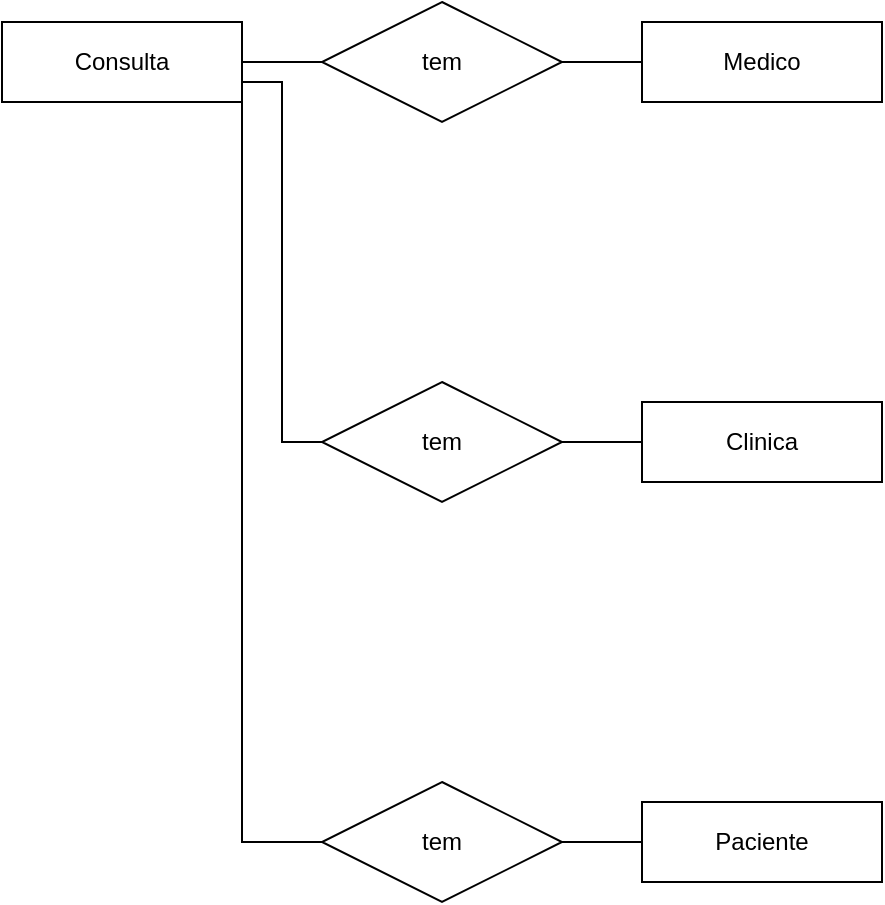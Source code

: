 <mxfile version="28.1.1" pages="3">
  <diagram name="Página-1" id="UBYLL-i0i58FipoBy9Gy">
    <mxGraphModel dx="1042" dy="527" grid="1" gridSize="10" guides="1" tooltips="1" connect="1" arrows="1" fold="1" page="1" pageScale="1" pageWidth="827" pageHeight="1169" math="0" shadow="0">
      <root>
        <mxCell id="0" />
        <mxCell id="1" parent="0" />
        <mxCell id="YxUcyMV5Zls7hrRSlXjq-9" style="edgeStyle=orthogonalEdgeStyle;rounded=0;orthogonalLoop=1;jettySize=auto;html=1;exitX=0;exitY=0.5;exitDx=0;exitDy=0;entryX=1;entryY=0.5;entryDx=0;entryDy=0;startArrow=none;startFill=0;endArrow=none;endFill=0;" edge="1" parent="1" source="O3xiydoRjur9sQLuxTn1-1" target="YxUcyMV5Zls7hrRSlXjq-6">
          <mxGeometry relative="1" as="geometry" />
        </mxCell>
        <mxCell id="O3xiydoRjur9sQLuxTn1-1" value="Medico" style="whiteSpace=wrap;html=1;align=center;" parent="1" vertex="1">
          <mxGeometry x="360" y="40" width="120" height="40" as="geometry" />
        </mxCell>
        <mxCell id="YxUcyMV5Zls7hrRSlXjq-7" style="edgeStyle=orthogonalEdgeStyle;rounded=0;orthogonalLoop=1;jettySize=auto;html=1;exitX=1;exitY=0.5;exitDx=0;exitDy=0;entryX=0;entryY=0.5;entryDx=0;entryDy=0;startArrow=none;startFill=0;endArrow=none;endFill=0;" edge="1" parent="1" source="O3xiydoRjur9sQLuxTn1-4" target="YxUcyMV5Zls7hrRSlXjq-6">
          <mxGeometry relative="1" as="geometry" />
        </mxCell>
        <mxCell id="YxUcyMV5Zls7hrRSlXjq-13" style="edgeStyle=orthogonalEdgeStyle;rounded=0;orthogonalLoop=1;jettySize=auto;html=1;exitX=1;exitY=0.75;exitDx=0;exitDy=0;entryX=0;entryY=0.5;entryDx=0;entryDy=0;startArrow=none;startFill=0;endArrow=none;endFill=0;" edge="1" parent="1" source="O3xiydoRjur9sQLuxTn1-4" target="YxUcyMV5Zls7hrRSlXjq-12">
          <mxGeometry relative="1" as="geometry" />
        </mxCell>
        <mxCell id="YxUcyMV5Zls7hrRSlXjq-16" style="edgeStyle=orthogonalEdgeStyle;rounded=0;orthogonalLoop=1;jettySize=auto;html=1;exitX=1;exitY=1;exitDx=0;exitDy=0;entryX=0;entryY=0.5;entryDx=0;entryDy=0;startArrow=none;startFill=0;endArrow=none;endFill=0;" edge="1" parent="1" source="O3xiydoRjur9sQLuxTn1-4" target="YxUcyMV5Zls7hrRSlXjq-15">
          <mxGeometry relative="1" as="geometry" />
        </mxCell>
        <mxCell id="O3xiydoRjur9sQLuxTn1-4" value="Consulta" style="whiteSpace=wrap;html=1;align=center;" parent="1" vertex="1">
          <mxGeometry x="40" y="40" width="120" height="40" as="geometry" />
        </mxCell>
        <mxCell id="YxUcyMV5Zls7hrRSlXjq-17" style="edgeStyle=orthogonalEdgeStyle;rounded=0;orthogonalLoop=1;jettySize=auto;html=1;exitX=0;exitY=0.5;exitDx=0;exitDy=0;entryX=1;entryY=0.5;entryDx=0;entryDy=0;startArrow=none;startFill=0;endArrow=none;endFill=0;" edge="1" parent="1" source="O3xiydoRjur9sQLuxTn1-5" target="YxUcyMV5Zls7hrRSlXjq-15">
          <mxGeometry relative="1" as="geometry" />
        </mxCell>
        <mxCell id="O3xiydoRjur9sQLuxTn1-5" value="Paciente" style="whiteSpace=wrap;html=1;align=center;" parent="1" vertex="1">
          <mxGeometry x="360" y="430" width="120" height="40" as="geometry" />
        </mxCell>
        <mxCell id="YxUcyMV5Zls7hrRSlXjq-14" style="edgeStyle=orthogonalEdgeStyle;rounded=0;orthogonalLoop=1;jettySize=auto;html=1;exitX=0;exitY=0.5;exitDx=0;exitDy=0;entryX=1;entryY=0.5;entryDx=0;entryDy=0;startArrow=none;startFill=0;endArrow=none;endFill=0;" edge="1" parent="1" source="O3xiydoRjur9sQLuxTn1-7" target="YxUcyMV5Zls7hrRSlXjq-12">
          <mxGeometry relative="1" as="geometry" />
        </mxCell>
        <mxCell id="O3xiydoRjur9sQLuxTn1-7" value="Clinica" style="whiteSpace=wrap;html=1;align=center;" parent="1" vertex="1">
          <mxGeometry x="360" y="230" width="120" height="40" as="geometry" />
        </mxCell>
        <mxCell id="YxUcyMV5Zls7hrRSlXjq-6" value="tem" style="shape=rhombus;perimeter=rhombusPerimeter;whiteSpace=wrap;html=1;align=center;" vertex="1" parent="1">
          <mxGeometry x="200" y="30" width="120" height="60" as="geometry" />
        </mxCell>
        <mxCell id="YxUcyMV5Zls7hrRSlXjq-12" value="tem" style="shape=rhombus;perimeter=rhombusPerimeter;whiteSpace=wrap;html=1;align=center;" vertex="1" parent="1">
          <mxGeometry x="200" y="220" width="120" height="60" as="geometry" />
        </mxCell>
        <mxCell id="YxUcyMV5Zls7hrRSlXjq-15" value="tem" style="shape=rhombus;perimeter=rhombusPerimeter;whiteSpace=wrap;html=1;align=center;" vertex="1" parent="1">
          <mxGeometry x="200" y="420" width="120" height="60" as="geometry" />
        </mxCell>
      </root>
    </mxGraphModel>
  </diagram>
  <diagram id="V7pVnVET8byVA8gPRmN7" name="TechMarket">
    <mxGraphModel dx="1042" dy="527" grid="1" gridSize="10" guides="1" tooltips="1" connect="1" arrows="1" fold="1" page="1" pageScale="1" pageWidth="827" pageHeight="1169" math="0" shadow="0">
      <root>
        <mxCell id="0" />
        <mxCell id="1" parent="0" />
        <mxCell id="Jo_X8NEjLVWaoLH6w2zr-1" value="Pagamento" style="whiteSpace=wrap;html=1;align=center;" vertex="1" parent="1">
          <mxGeometry x="680" y="40" width="120" height="40" as="geometry" />
        </mxCell>
        <mxCell id="Jo_X8NEjLVWaoLH6w2zr-16" style="edgeStyle=orthogonalEdgeStyle;rounded=0;orthogonalLoop=1;jettySize=auto;html=1;exitX=0.5;exitY=1;exitDx=0;exitDy=0;entryX=0.5;entryY=0;entryDx=0;entryDy=0;endArrow=none;endFill=0;" edge="1" parent="1" source="Jo_X8NEjLVWaoLH6w2zr-2" target="Jo_X8NEjLVWaoLH6w2zr-15">
          <mxGeometry relative="1" as="geometry" />
        </mxCell>
        <mxCell id="Jo_X8NEjLVWaoLH6w2zr-24" style="edgeStyle=orthogonalEdgeStyle;rounded=0;orthogonalLoop=1;jettySize=auto;html=1;exitX=1;exitY=0.5;exitDx=0;exitDy=0;entryX=0;entryY=0.5;entryDx=0;entryDy=0;endArrow=none;endFill=0;" edge="1" parent="1" source="Jo_X8NEjLVWaoLH6w2zr-2" target="Jo_X8NEjLVWaoLH6w2zr-21">
          <mxGeometry relative="1" as="geometry" />
        </mxCell>
        <mxCell id="Jo_X8NEjLVWaoLH6w2zr-2" value="Pedido" style="whiteSpace=wrap;html=1;align=center;" vertex="1" parent="1">
          <mxGeometry x="360" y="40" width="120" height="40" as="geometry" />
        </mxCell>
        <mxCell id="Jo_X8NEjLVWaoLH6w2zr-3" value="Produto" style="whiteSpace=wrap;html=1;align=center;" vertex="1" parent="1">
          <mxGeometry x="40" y="240" width="120" height="40" as="geometry" />
        </mxCell>
        <mxCell id="Jo_X8NEjLVWaoLH6w2zr-17" style="edgeStyle=orthogonalEdgeStyle;rounded=0;orthogonalLoop=1;jettySize=auto;html=1;exitX=0.5;exitY=0;exitDx=0;exitDy=0;entryX=0.5;entryY=1;entryDx=0;entryDy=0;endArrow=none;endFill=0;" edge="1" parent="1" source="Jo_X8NEjLVWaoLH6w2zr-4" target="Jo_X8NEjLVWaoLH6w2zr-15">
          <mxGeometry relative="1" as="geometry" />
        </mxCell>
        <mxCell id="Jo_X8NEjLVWaoLH6w2zr-19" style="edgeStyle=orthogonalEdgeStyle;rounded=0;orthogonalLoop=1;jettySize=auto;html=1;exitX=0;exitY=0.5;exitDx=0;exitDy=0;entryX=1;entryY=0.5;entryDx=0;entryDy=0;endArrow=none;endFill=0;" edge="1" parent="1" source="Jo_X8NEjLVWaoLH6w2zr-4" target="Jo_X8NEjLVWaoLH6w2zr-18">
          <mxGeometry relative="1" as="geometry" />
        </mxCell>
        <mxCell id="Jo_X8NEjLVWaoLH6w2zr-4" value="Item_do_Pedido" style="whiteSpace=wrap;html=1;align=center;" vertex="1" parent="1">
          <mxGeometry x="360" y="240" width="120" height="40" as="geometry" />
        </mxCell>
        <mxCell id="Jo_X8NEjLVWaoLH6w2zr-8" style="edgeStyle=orthogonalEdgeStyle;rounded=0;orthogonalLoop=1;jettySize=auto;html=1;exitX=1;exitY=0.5;exitDx=0;exitDy=0;entryX=0;entryY=0.5;entryDx=0;entryDy=0;endArrow=none;endFill=0;" edge="1" parent="1" source="Jo_X8NEjLVWaoLH6w2zr-5" target="Jo_X8NEjLVWaoLH6w2zr-6">
          <mxGeometry relative="1" as="geometry" />
        </mxCell>
        <mxCell id="Jo_X8NEjLVWaoLH6w2zr-5" value="Cliente" style="whiteSpace=wrap;html=1;align=center;" vertex="1" parent="1">
          <mxGeometry x="40" y="40" width="120" height="40" as="geometry" />
        </mxCell>
        <mxCell id="Jo_X8NEjLVWaoLH6w2zr-14" style="edgeStyle=orthogonalEdgeStyle;rounded=0;orthogonalLoop=1;jettySize=auto;html=1;exitX=1;exitY=0.5;exitDx=0;exitDy=0;entryX=0;entryY=0.5;entryDx=0;entryDy=0;endArrow=none;endFill=0;" edge="1" parent="1" source="Jo_X8NEjLVWaoLH6w2zr-6" target="Jo_X8NEjLVWaoLH6w2zr-2">
          <mxGeometry relative="1" as="geometry" />
        </mxCell>
        <mxCell id="Jo_X8NEjLVWaoLH6w2zr-6" value="faz" style="shape=rhombus;perimeter=rhombusPerimeter;whiteSpace=wrap;html=1;align=center;" vertex="1" parent="1">
          <mxGeometry x="200" y="30" width="120" height="60" as="geometry" />
        </mxCell>
        <mxCell id="Jo_X8NEjLVWaoLH6w2zr-15" value="adiciona" style="shape=rhombus;perimeter=rhombusPerimeter;whiteSpace=wrap;html=1;align=center;" vertex="1" parent="1">
          <mxGeometry x="360" y="130" width="120" height="60" as="geometry" />
        </mxCell>
        <mxCell id="Jo_X8NEjLVWaoLH6w2zr-20" style="edgeStyle=orthogonalEdgeStyle;rounded=0;orthogonalLoop=1;jettySize=auto;html=1;exitX=0;exitY=0.5;exitDx=0;exitDy=0;entryX=1;entryY=0.5;entryDx=0;entryDy=0;endArrow=none;endFill=0;" edge="1" parent="1" source="Jo_X8NEjLVWaoLH6w2zr-18" target="Jo_X8NEjLVWaoLH6w2zr-3">
          <mxGeometry relative="1" as="geometry" />
        </mxCell>
        <mxCell id="Jo_X8NEjLVWaoLH6w2zr-18" value="é" style="shape=rhombus;perimeter=rhombusPerimeter;whiteSpace=wrap;html=1;align=center;" vertex="1" parent="1">
          <mxGeometry x="200" y="230" width="120" height="60" as="geometry" />
        </mxCell>
        <mxCell id="Jo_X8NEjLVWaoLH6w2zr-25" style="edgeStyle=orthogonalEdgeStyle;rounded=0;orthogonalLoop=1;jettySize=auto;html=1;exitX=1;exitY=0.5;exitDx=0;exitDy=0;entryX=0;entryY=0.5;entryDx=0;entryDy=0;endArrow=none;endFill=0;" edge="1" parent="1" source="Jo_X8NEjLVWaoLH6w2zr-21" target="Jo_X8NEjLVWaoLH6w2zr-1">
          <mxGeometry relative="1" as="geometry" />
        </mxCell>
        <mxCell id="Jo_X8NEjLVWaoLH6w2zr-21" value="faz" style="shape=rhombus;perimeter=rhombusPerimeter;whiteSpace=wrap;html=1;align=center;" vertex="1" parent="1">
          <mxGeometry x="520" y="30" width="120" height="60" as="geometry" />
        </mxCell>
      </root>
    </mxGraphModel>
  </diagram>
  <diagram id="lpKtvTN2CUO-jTS81jG5" name="Página-3">
    <mxGraphModel dx="1042" dy="527" grid="1" gridSize="10" guides="1" tooltips="1" connect="1" arrows="1" fold="1" page="1" pageScale="1" pageWidth="827" pageHeight="1169" math="0" shadow="0">
      <root>
        <mxCell id="0" />
        <mxCell id="1" parent="0" />
      </root>
    </mxGraphModel>
  </diagram>
</mxfile>
